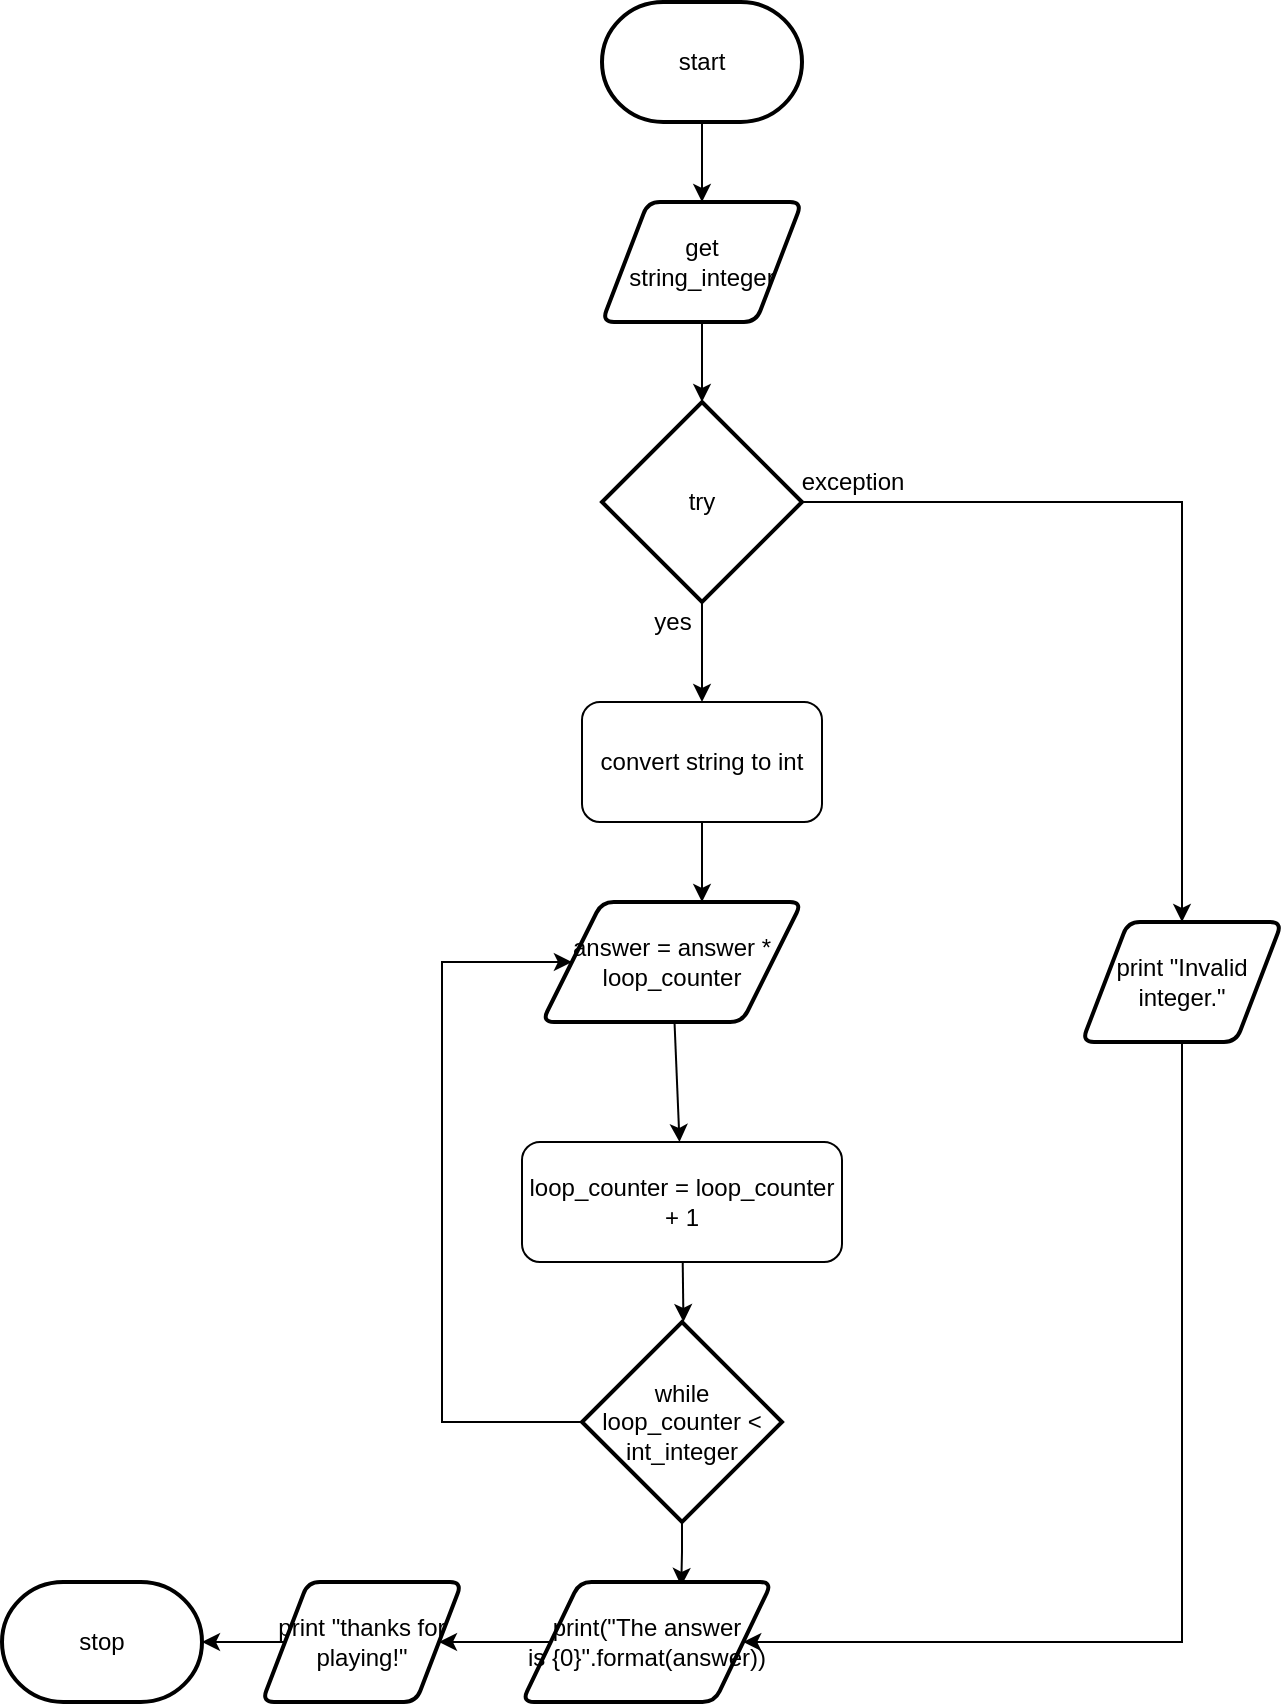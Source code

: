 <mxfile>
    <diagram id="BsBV6leVBUCAfMzn52um" name="Page-1">
        <mxGraphModel dx="562" dy="429" grid="1" gridSize="10" guides="1" tooltips="1" connect="1" arrows="1" fold="1" page="1" pageScale="1" pageWidth="827" pageHeight="1169" math="0" shadow="0">
            <root>
                <mxCell id="0"/>
                <mxCell id="1" parent="0"/>
                <mxCell id="9" style="edgeStyle=none;html=1;entryX=0.5;entryY=0;entryDx=0;entryDy=0;" parent="1" source="2" edge="1">
                    <mxGeometry relative="1" as="geometry">
                        <mxPoint x="390" y="140" as="targetPoint"/>
                    </mxGeometry>
                </mxCell>
                <mxCell id="2" value="start" style="strokeWidth=2;html=1;shape=mxgraph.flowchart.terminator;whiteSpace=wrap;" parent="1" vertex="1">
                    <mxGeometry x="340" y="40" width="100" height="60" as="geometry"/>
                </mxCell>
                <mxCell id="32" style="edgeStyle=orthogonalEdgeStyle;html=1;entryX=0;entryY=0.5;entryDx=0;entryDy=0;entryPerimeter=0;strokeColor=none;rounded=0;" parent="1" edge="1">
                    <mxGeometry relative="1" as="geometry">
                        <mxPoint x="515" y="480" as="targetPoint"/>
                        <mxPoint x="443.9" y="535" as="sourcePoint"/>
                    </mxGeometry>
                </mxCell>
                <mxCell id="115" style="edgeStyle=none;html=1;entryX=0.5;entryY=0;entryDx=0;entryDy=0;entryPerimeter=0;" parent="1" source="113" target="114" edge="1">
                    <mxGeometry relative="1" as="geometry"/>
                </mxCell>
                <mxCell id="113" value="get &lt;br&gt;string_integer" style="shape=parallelogram;html=1;strokeWidth=2;perimeter=parallelogramPerimeter;whiteSpace=wrap;rounded=1;arcSize=12;size=0.23;" parent="1" vertex="1">
                    <mxGeometry x="340" y="140" width="100" height="60" as="geometry"/>
                </mxCell>
                <mxCell id="118" style="edgeStyle=none;html=1;entryX=0.5;entryY=0;entryDx=0;entryDy=0;" parent="1" source="114" target="117" edge="1">
                    <mxGeometry relative="1" as="geometry"/>
                </mxCell>
                <mxCell id="132" style="edgeStyle=orthogonalEdgeStyle;rounded=0;html=1;" parent="1" source="114" target="131" edge="1">
                    <mxGeometry relative="1" as="geometry"/>
                </mxCell>
                <mxCell id="114" value="try" style="strokeWidth=2;html=1;shape=mxgraph.flowchart.decision;whiteSpace=wrap;" parent="1" vertex="1">
                    <mxGeometry x="340" y="240" width="100" height="100" as="geometry"/>
                </mxCell>
                <mxCell id="120" style="edgeStyle=none;html=1;" parent="1" source="117" edge="1">
                    <mxGeometry relative="1" as="geometry">
                        <mxPoint x="390" y="490" as="targetPoint"/>
                    </mxGeometry>
                </mxCell>
                <mxCell id="117" value="convert string to int" style="rounded=1;whiteSpace=wrap;html=1;" parent="1" vertex="1">
                    <mxGeometry x="330" y="390" width="120" height="60" as="geometry"/>
                </mxCell>
                <mxCell id="127" style="edgeStyle=orthogonalEdgeStyle;rounded=0;html=1;exitX=0.5;exitY=1;exitDx=0;exitDy=0;entryX=1;entryY=0.5;entryDx=0;entryDy=0;" parent="1" source="131" edge="1" target="156">
                    <mxGeometry relative="1" as="geometry">
                        <mxPoint x="420" y="830" as="targetPoint"/>
                        <Array as="points">
                            <mxPoint x="630" y="860"/>
                        </Array>
                        <mxPoint x="540" y="700" as="sourcePoint"/>
                    </mxGeometry>
                </mxCell>
                <mxCell id="130" value="yes" style="text;html=1;align=center;verticalAlign=middle;resizable=0;points=[];autosize=1;strokeColor=none;fillColor=none;" parent="1" vertex="1">
                    <mxGeometry x="360" y="340" width="30" height="20" as="geometry"/>
                </mxCell>
                <mxCell id="131" value="print &quot;Invalid integer.&quot;" style="shape=parallelogram;html=1;strokeWidth=2;perimeter=parallelogramPerimeter;whiteSpace=wrap;rounded=1;arcSize=12;size=0.23;" parent="1" vertex="1">
                    <mxGeometry x="580" y="500" width="100" height="60" as="geometry"/>
                </mxCell>
                <mxCell id="133" value="exception" style="text;html=1;align=center;verticalAlign=middle;resizable=0;points=[];autosize=1;strokeColor=none;fillColor=none;" parent="1" vertex="1">
                    <mxGeometry x="430" y="270" width="70" height="20" as="geometry"/>
                </mxCell>
                <mxCell id="135" value="stop" style="strokeWidth=2;html=1;shape=mxgraph.flowchart.terminator;whiteSpace=wrap;" parent="1" vertex="1">
                    <mxGeometry x="40" y="830" width="100" height="60" as="geometry"/>
                </mxCell>
                <mxCell id="150" style="edgeStyle=none;html=1;entryX=0.432;entryY=0;entryDx=0;entryDy=0;entryPerimeter=0;" parent="1" source="143" edge="1">
                    <mxGeometry relative="1" as="geometry">
                        <mxPoint x="380.72" y="700" as="targetPoint"/>
                    </mxGeometry>
                </mxCell>
                <mxCell id="143" value="loop_counter = loop_counter + 1" style="rounded=1;whiteSpace=wrap;html=1;" parent="1" vertex="1">
                    <mxGeometry x="300" y="610" width="160" height="60" as="geometry"/>
                </mxCell>
                <mxCell id="152" style="edgeStyle=none;html=1;" edge="1" parent="1" source="151" target="143">
                    <mxGeometry relative="1" as="geometry"/>
                </mxCell>
                <mxCell id="151" value="answer = answer * loop_counter" style="shape=parallelogram;html=1;strokeWidth=2;perimeter=parallelogramPerimeter;whiteSpace=wrap;rounded=1;arcSize=12;size=0.23;" vertex="1" parent="1">
                    <mxGeometry x="310" y="490" width="130" height="60" as="geometry"/>
                </mxCell>
                <mxCell id="155" style="edgeStyle=orthogonalEdgeStyle;html=1;entryX=0;entryY=0.5;entryDx=0;entryDy=0;exitX=0;exitY=0.5;exitDx=0;exitDy=0;exitPerimeter=0;rounded=0;" edge="1" parent="1" source="153" target="151">
                    <mxGeometry relative="1" as="geometry">
                        <Array as="points">
                            <mxPoint x="260" y="750"/>
                            <mxPoint x="260" y="520"/>
                        </Array>
                    </mxGeometry>
                </mxCell>
                <mxCell id="160" style="edgeStyle=orthogonalEdgeStyle;rounded=0;html=1;entryX=0.637;entryY=0.033;entryDx=0;entryDy=0;entryPerimeter=0;" edge="1" parent="1" source="153" target="156">
                    <mxGeometry relative="1" as="geometry"/>
                </mxCell>
                <mxCell id="153" value="while loop_counter &amp;lt; int_integer" style="strokeWidth=2;html=1;shape=mxgraph.flowchart.decision;whiteSpace=wrap;" vertex="1" parent="1">
                    <mxGeometry x="330" y="700" width="100" height="100" as="geometry"/>
                </mxCell>
                <mxCell id="158" style="edgeStyle=orthogonalEdgeStyle;rounded=0;html=1;entryX=1;entryY=0.5;entryDx=0;entryDy=0;" edge="1" parent="1" source="156" target="157">
                    <mxGeometry relative="1" as="geometry"/>
                </mxCell>
                <mxCell id="156" value="print(&quot;The answer &lt;br&gt;is {0}&quot;.format(answer))" style="shape=parallelogram;html=1;strokeWidth=2;perimeter=parallelogramPerimeter;whiteSpace=wrap;rounded=1;arcSize=12;size=0.23;" vertex="1" parent="1">
                    <mxGeometry x="300" y="830" width="125" height="60" as="geometry"/>
                </mxCell>
                <mxCell id="159" style="edgeStyle=orthogonalEdgeStyle;rounded=0;html=1;entryX=1;entryY=0.5;entryDx=0;entryDy=0;entryPerimeter=0;" edge="1" parent="1" source="157" target="135">
                    <mxGeometry relative="1" as="geometry"/>
                </mxCell>
                <mxCell id="157" value="print &quot;thanks for playing!&quot;" style="shape=parallelogram;html=1;strokeWidth=2;perimeter=parallelogramPerimeter;whiteSpace=wrap;rounded=1;arcSize=12;size=0.23;" vertex="1" parent="1">
                    <mxGeometry x="170" y="830" width="100" height="60" as="geometry"/>
                </mxCell>
            </root>
        </mxGraphModel>
    </diagram>
</mxfile>